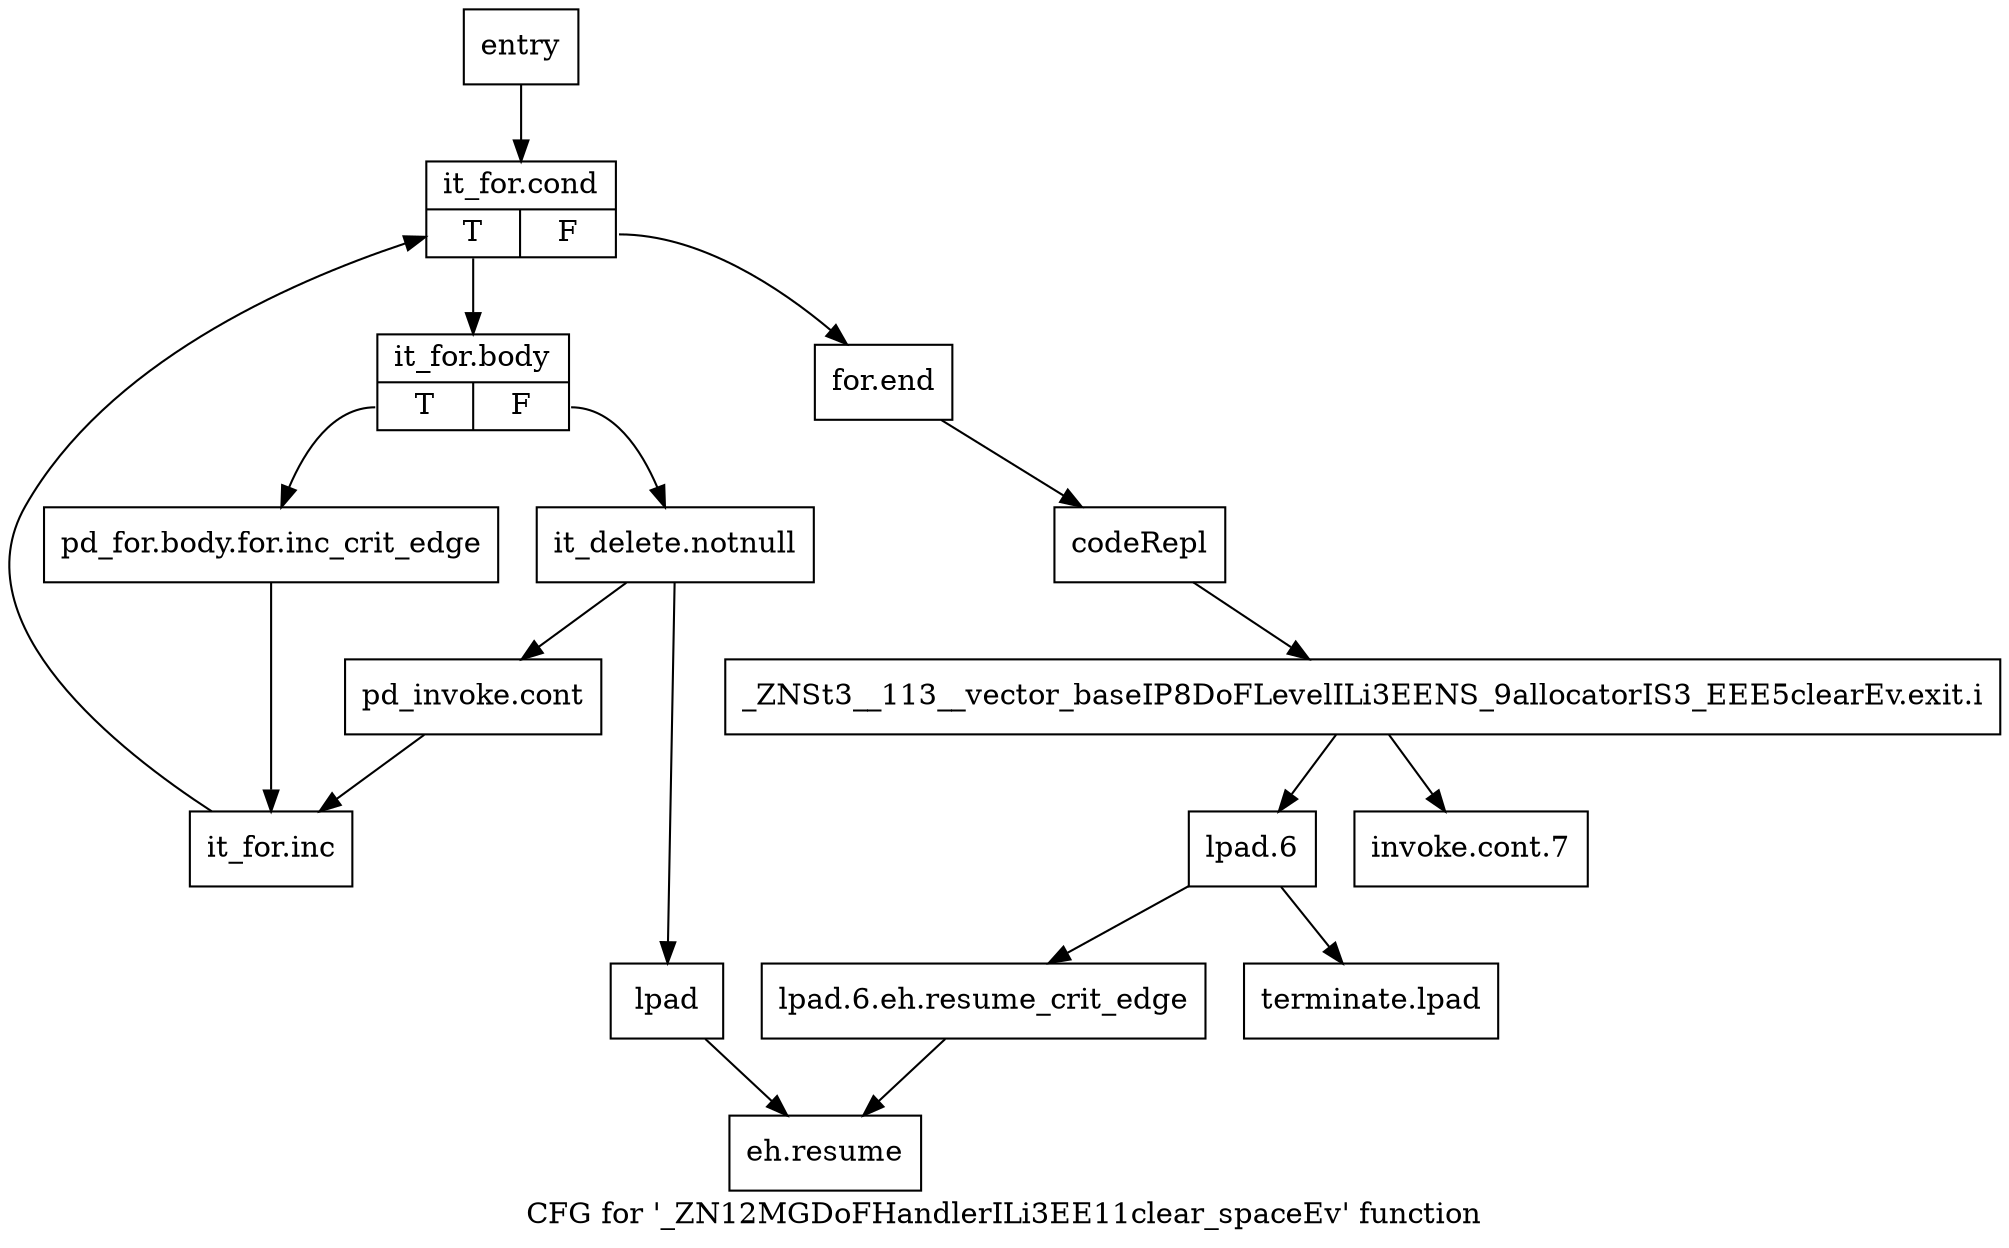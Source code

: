 digraph "CFG for '_ZN12MGDoFHandlerILi3EE11clear_spaceEv' function" {
	label="CFG for '_ZN12MGDoFHandlerILi3EE11clear_spaceEv' function";

	Node0x5625510 [shape=record,label="{entry}"];
	Node0x5625510 -> Node0x5625560;
	Node0x5625560 [shape=record,label="{it_for.cond|{<s0>T|<s1>F}}"];
	Node0x5625560:s0 -> Node0x56255b0;
	Node0x5625560:s1 -> Node0x5636210;
	Node0x56255b0 [shape=record,label="{it_for.body|{<s0>T|<s1>F}}"];
	Node0x56255b0:s0 -> Node0x5625600;
	Node0x56255b0:s1 -> Node0x56360d0;
	Node0x5625600 [shape=record,label="{pd_for.body.for.inc_crit_edge}"];
	Node0x5625600 -> Node0x5636170;
	Node0x56360d0 [shape=record,label="{it_delete.notnull}"];
	Node0x56360d0 -> Node0x5636120;
	Node0x56360d0 -> Node0x56361c0;
	Node0x5636120 [shape=record,label="{pd_invoke.cont}"];
	Node0x5636120 -> Node0x5636170;
	Node0x5636170 [shape=record,label="{it_for.inc}"];
	Node0x5636170 -> Node0x5625560;
	Node0x56361c0 [shape=record,label="{lpad}"];
	Node0x56361c0 -> Node0x56363f0;
	Node0x5636210 [shape=record,label="{for.end}"];
	Node0x5636210 -> Node0x5636260;
	Node0x5636260 [shape=record,label="{codeRepl}"];
	Node0x5636260 -> Node0x56362b0;
	Node0x56362b0 [shape=record,label="{_ZNSt3__113__vector_baseIP8DoFLevelILi3EENS_9allocatorIS3_EEE5clearEv.exit.i}"];
	Node0x56362b0 -> Node0x5636300;
	Node0x56362b0 -> Node0x5636350;
	Node0x5636300 [shape=record,label="{invoke.cont.7}"];
	Node0x5636350 [shape=record,label="{lpad.6}"];
	Node0x5636350 -> Node0x56363a0;
	Node0x5636350 -> Node0x5636440;
	Node0x56363a0 [shape=record,label="{lpad.6.eh.resume_crit_edge}"];
	Node0x56363a0 -> Node0x56363f0;
	Node0x56363f0 [shape=record,label="{eh.resume}"];
	Node0x5636440 [shape=record,label="{terminate.lpad}"];
}
